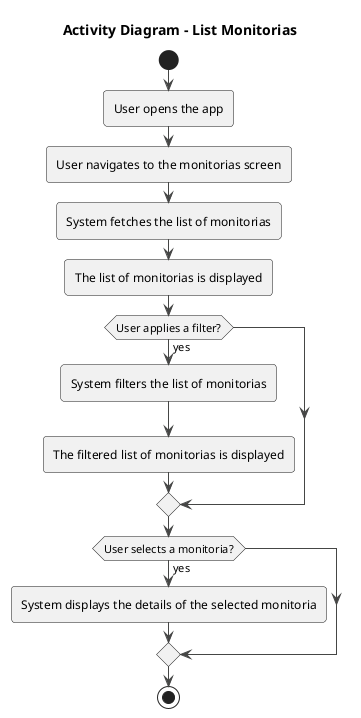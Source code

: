 @startuml
!theme vibrant
title Activity Diagram - List Monitorias

start
:User opens the app;
:User navigates to the monitorias screen;
:System fetches the list of monitorias;
:The list of monitorias is displayed;

if (User applies a filter?) then (yes)
  :System filters the list of monitorias;
  :The filtered list of monitorias is displayed;
endif

if (User selects a monitoria?) then (yes)
  :System displays the details of the selected monitoria;
endif

stop

@enduml
